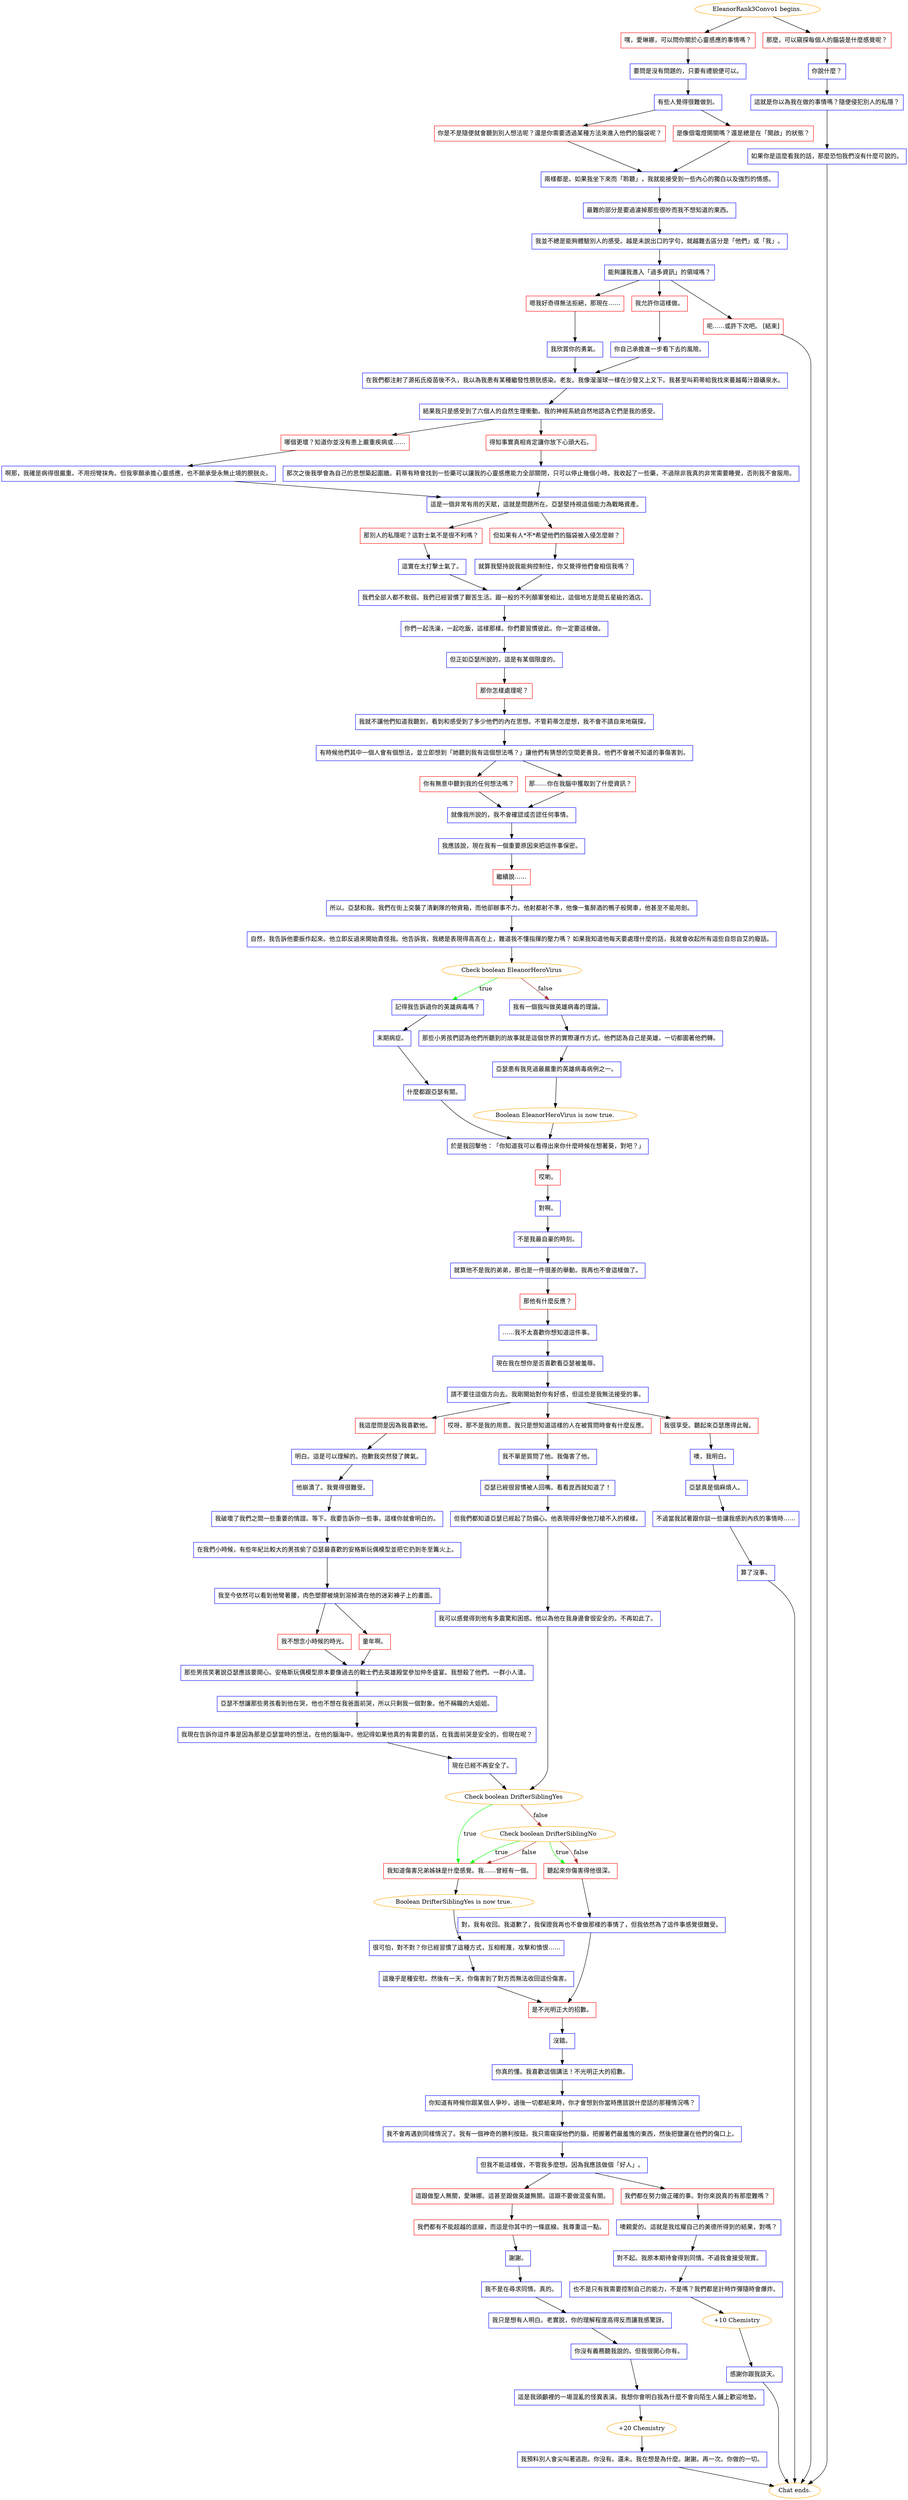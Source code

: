 digraph {
	"EleanorRank3Convo1 begins." [color=orange];
		"EleanorRank3Convo1 begins." -> j1929094932;
		"EleanorRank3Convo1 begins." -> j2867099400;
	j1929094932 [label="嘿，愛琳娜，可以問你關於心靈感應的事情嗎？",shape=box,color=red];
		j1929094932 -> j423040641;
	j2867099400 [label="那麼，可以窺探每個人的腦袋是什麼感覺呢？",shape=box,color=red];
		j2867099400 -> j3992772564;
	j423040641 [label="要問是沒有問題的，只要有禮貌便可以。",shape=box,color=blue];
		j423040641 -> j2685598013;
	j3992772564 [label="你說什麼？",shape=box,color=blue];
		j3992772564 -> j3136452755;
	j2685598013 [label="有些人覺得很難做到。",shape=box,color=blue];
		j2685598013 -> j3907149804;
		j2685598013 -> j1346759991;
	j3136452755 [label="這就是你以為我在做的事情嗎？隨便侵犯別人的私隱？",shape=box,color=blue];
		j3136452755 -> j3535663594;
	j3907149804 [label="你是不是隨便就會聽到別人想法呢？還是你需要透過某種方法來進入他們的腦袋呢？",shape=box,color=red];
		j3907149804 -> j3193553432;
	j1346759991 [label="是像個電燈開關嗎？還是總是在「開啟」的狀態？",shape=box,color=red];
		j1346759991 -> j3193553432;
	j3535663594 [label="如果你是這麼看我的話，那麼恐怕我們沒有什麼可說的。",shape=box,color=blue];
		j3535663594 -> "Chat ends.";
	j3193553432 [label="兩樣都是。如果我坐下來而「聆聽」，我就能接受到一些內心的獨白以及強烈的情感。",shape=box,color=blue];
		j3193553432 -> j164230230;
	"Chat ends." [color=orange];
	j164230230 [label="最難的部分是要過濾掉那些很吵而我不想知道的東西。",shape=box,color=blue];
		j164230230 -> j1099326856;
	j1099326856 [label="我並不總是能夠體驗別人的感受。越是未說出口的字句，就越難去區分是「他們」或「我」。",shape=box,color=blue];
		j1099326856 -> j3023453548;
	j3023453548 [label="能夠讓我進入「過多資訊」的領域嗎？",shape=box,color=blue];
		j3023453548 -> j620851343;
		j3023453548 -> j4018469099;
		j3023453548 -> j206382736;
	j620851343 [label="嗯我好奇得無法拒絕，那現在……",shape=box,color=red];
		j620851343 -> j296743863;
	j4018469099 [label="我允許你這樣做。",shape=box,color=red];
		j4018469099 -> j3563460808;
	j206382736 [label="呃...…或許下次吧。 [結束]",shape=box,color=red];
		j206382736 -> "Chat ends.";
	j296743863 [label="我欣賞你的勇氣。",shape=box,color=blue];
		j296743863 -> j1497878076;
	j3563460808 [label="你自己承擔進一步看下去的風險。",shape=box,color=blue];
		j3563460808 -> j1497878076;
	j1497878076 [label="在我們都注射了源拓氏疫苗後不久，我以為我患有某種繼發性膀胱感染。老友。我像溜溜球一樣在沙發又上又下。我甚至叫莉蒂給我找來蔓越莓汁跟礦泉水。",shape=box,color=blue];
		j1497878076 -> j2444021962;
	j2444021962 [label="結果我只是感受到了六個人的自然生理衝動。我的神經系統自然地認為它們是我的感受。",shape=box,color=blue];
		j2444021962 -> j1392754295;
		j2444021962 -> j836376676;
	j1392754295 [label="哪個更壞？知道你並沒有患上嚴重疾病或……",shape=box,color=red];
		j1392754295 -> j4174128387;
	j836376676 [label="得知事實真相肯定讓你放下心頭大石。",shape=box,color=red];
		j836376676 -> j3080110620;
	j4174128387 [label="啊那，我確是病得很嚴重。不用拐彎抹角。但我寧願承擔心靈感應，也不願承受永無止境的膀胱炎。",shape=box,color=blue];
		j4174128387 -> j3391361942;
	j3080110620 [label="那次之後我學會為自己的思想築起圍牆。莉蒂有時會找到一些藥可以讓我的心靈感應能力全部關閉，只可以停止幾個小時。我收起了一些藥，不過除非我真的非常需要睡覺，否則我不會服用。",shape=box,color=blue];
		j3080110620 -> j3391361942;
	j3391361942 [label="這是一個非常有用的天賦，這就是問題所在。亞瑟堅持視這個能力為戰略資產。",shape=box,color=blue];
		j3391361942 -> j2051944290;
		j3391361942 -> j1734766157;
	j2051944290 [label="那別人的私隱呢？這對士氣不是很不利嗎？",shape=box,color=red];
		j2051944290 -> j2214697808;
	j1734766157 [label="但如果有人*不*希望他們的腦袋被入侵怎麼辦？",shape=box,color=red];
		j1734766157 -> j1932931656;
	j2214697808 [label="這實在太打擊士氣了。",shape=box,color=blue];
		j2214697808 -> j3963220264;
	j1932931656 [label="就算我堅持說我能夠控制住，你又覺得他們會相信我嗎？",shape=box,color=blue];
		j1932931656 -> j3963220264;
	j3963220264 [label="我們全部人都不軟弱。我們已經習慣了艱苦生活。跟一般的不列顛軍營相比，這個地方是間五星級的酒店。",shape=box,color=blue];
		j3963220264 -> j4105881510;
	j4105881510 [label="你們一起洗澡，一起吃飯，這樣那樣。你們要習慣彼此。你一定要這樣做。",shape=box,color=blue];
		j4105881510 -> j2941813612;
	j2941813612 [label="但正如亞瑟所說的，這是有某個限度的。",shape=box,color=blue];
		j2941813612 -> j2401363067;
	j2401363067 [label="那你怎樣處理呢？",shape=box,color=red];
		j2401363067 -> j1006854635;
	j1006854635 [label="我就不讓他們知道我聽到，看到和感受到了多少他們的內在思想。不管莉蒂怎麼想，我不會不請自來地窺探。",shape=box,color=blue];
		j1006854635 -> j954385101;
	j954385101 [label="有時候他們其中一個人會有個想法，並立即想到「她聽到我有這個想法嗎？」讓他們有猜想的空間更善良。他們不會被不知道的事傷害到。",shape=box,color=blue];
		j954385101 -> j1217290010;
		j954385101 -> j4023665014;
	j1217290010 [label="你有無意中聽到我的任何想法嗎？",shape=box,color=red];
		j1217290010 -> j2418313421;
	j4023665014 [label="那……你在我腦中獲取到了什麼資訊？",shape=box,color=red];
		j4023665014 -> j2418313421;
	j2418313421 [label="就像我所說的，我不會確認或否認任何事情。",shape=box,color=blue];
		j2418313421 -> j1060274589;
	j1060274589 [label="我應該說，現在我有一個重要原因來把這件事保密。",shape=box,color=blue];
		j1060274589 -> j1291546761;
	j1291546761 [label="繼續說……",shape=box,color=red];
		j1291546761 -> j1974785959;
	j1974785959 [label="所以。亞瑟和我。我們在街上突襲了清剿隊的物資箱，而他卻辦事不力。他射都射不準，他像一隻醉酒的鴨子般開車，他甚至不能用劍。",shape=box,color=blue];
		j1974785959 -> j2459353770;
	j2459353770 [label="自然，我告訴他要振作起來。他立即反過來開始責怪我。他告訴我，我總是表現得高高在上，難道我不懂指揮的壓力嗎？ 如果我知道他每天要處理什麼的話，我就會收起所有這些自怨自艾的廢話。",shape=box,color=blue];
		j2459353770 -> j1362887736;
	j1362887736 [label="Check boolean EleanorHeroVirus",color=orange];
		j1362887736 -> j1251851176 [label=true,color=green];
		j1362887736 -> j3985636750 [label=false,color=brown];
	j1251851176 [label="記得我告訴過你的英雄病毒嗎？",shape=box,color=blue];
		j1251851176 -> j3536021418;
	j3985636750 [label="我有一個我叫做英雄病毒的理論。",shape=box,color=blue];
		j3985636750 -> j1068029605;
	j3536021418 [label="末期病症。",shape=box,color=blue];
		j3536021418 -> j203230270;
	j1068029605 [label="那些小男孩們認為他們所聽到的故事就是這個世界的實際運作方式。他們認為自己是英雄，一切都圍著他們轉。",shape=box,color=blue];
		j1068029605 -> j666638456;
	j203230270 [label="什麼都跟亞瑟有關。",shape=box,color=blue];
		j203230270 -> j81941726;
	j666638456 [label="亞瑟患有我見過最嚴重的英雄病毒病例之一。",shape=box,color=blue];
		j666638456 -> j1753252051;
	j81941726 [label="於是我回擊他：「你知道我可以看得出來你什麼時候在想著葵，對吧？」",shape=box,color=blue];
		j81941726 -> j246064961;
	j1753252051 [label="Boolean EleanorHeroVirus is now true.",color=orange];
		j1753252051 -> j81941726;
	j246064961 [label="哎喲。",shape=box,color=red];
		j246064961 -> j1842072931;
	j1842072931 [label="對啊。",shape=box,color=blue];
		j1842072931 -> j411316840;
	j411316840 [label="不是我最自豪的時刻。",shape=box,color=blue];
		j411316840 -> j4013979885;
	j4013979885 [label="就算他不是我的弟弟，那也是一件很差的舉動。我再也不會這樣做了。",shape=box,color=blue];
		j4013979885 -> j3167768359;
	j3167768359 [label="那他有什麼反應？",shape=box,color=red];
		j3167768359 -> j3031082369;
	j3031082369 [label="……我不太喜歡你想知道這件事。",shape=box,color=blue];
		j3031082369 -> j945441927;
	j945441927 [label="現在我在想你是否喜歡看亞瑟被羞辱。",shape=box,color=blue];
		j945441927 -> j479994389;
	j479994389 [label="請不要往這個方向去。我剛開始對你有好感，但這些是我無法接受的事。",shape=box,color=blue];
		j479994389 -> j3853392815;
		j479994389 -> j938733612;
		j479994389 -> j2158291935;
	j3853392815 [label="我這麼問是因為我喜歡他。",shape=box,color=red];
		j3853392815 -> j1537384048;
	j938733612 [label="哎呀。那不是我的用意。我只是想知道這樣的人在被質問時會有什麼反應。",shape=box,color=red];
		j938733612 -> j3402825883;
	j2158291935 [label="我很享受。聽起來亞瑟應得此報。",shape=box,color=red];
		j2158291935 -> j720478860;
	j1537384048 [label="明白。這是可以理解的。抱歉我突然發了脾氣。",shape=box,color=blue];
		j1537384048 -> j1200972088;
	j3402825883 [label="我不單是質問了他。我傷害了他。",shape=box,color=blue];
		j3402825883 -> j2597426776;
	j720478860 [label="噢，我明白。",shape=box,color=blue];
		j720478860 -> j1136783915;
	j1200972088 [label="他崩潰了。我覺得很難受。",shape=box,color=blue];
		j1200972088 -> j4160711736;
	j2597426776 [label="亞瑟已經很習慣被人回嘴。看看崑西就知道了！",shape=box,color=blue];
		j2597426776 -> j1509255732;
	j1136783915 [label="亞瑟真是個麻煩人。",shape=box,color=blue];
		j1136783915 -> j838305699;
	j4160711736 [label="我破壞了我們之間一些重要的情誼。等下。我要告訴你一些事，這樣你就會明白的。",shape=box,color=blue];
		j4160711736 -> j513473659;
	j1509255732 [label="但我們都知道亞瑟已經起了防備心。他表現得好像他刀槍不入的模樣。",shape=box,color=blue];
		j1509255732 -> j1691807294;
	j838305699 [label="不過當我試著跟你談一些讓我感到內疚的事情時……",shape=box,color=blue];
		j838305699 -> j3942381447;
	j513473659 [label="在我們小時候，有些年紀比較大的男孩偷了亞瑟最喜歡的安格斯玩偶模型並把它扔到冬至篝火上。",shape=box,color=blue];
		j513473659 -> j2737139;
	j1691807294 [label="我可以感覺得到他有多震驚和困惑。他以為他在我身邊會很安全的。不再如此了。",shape=box,color=blue];
		j1691807294 -> j4218162884;
	j3942381447 [label="算了沒事。",shape=box,color=blue];
		j3942381447 -> "Chat ends.";
	j2737139 [label="我至今依然可以看到他彎著腰，肉色塑膠被燒到溶掉滴在他的迷彩褲子上的畫面。",shape=box,color=blue];
		j2737139 -> j1821757197;
		j2737139 -> j3777734783;
	j4218162884 [label="Check boolean DrifterSiblingYes",color=orange];
		j4218162884 -> j1530946244 [label=true,color=green];
		j4218162884 -> j1944990817 [label=false,color=brown];
	j1821757197 [label="我不想念小時候的時光。",shape=box,color=red];
		j1821757197 -> j4260417886;
	j3777734783 [label="童年啊。",shape=box,color=red];
		j3777734783 -> j4260417886;
	j1530946244 [label="我知道傷害兄弟姊妹是什麼感覺。我……曾經有一個。",shape=box,color=red];
		j1530946244 -> j655513476;
	j1944990817 [label="Check boolean DrifterSiblingNo",color=orange];
		j1944990817 -> j1530946244 [label=true,color=green];
		j1944990817 -> j3176254689 [label=true,color=green];
		j1944990817 -> j1530946244 [label=false,color=brown];
		j1944990817 -> j3176254689 [label=false,color=brown];
	j4260417886 [label="那些男孩笑著說亞瑟應該要開心。安格斯玩偶模型原本要像過去的戰士們去英雄殿堂參加仲冬盛宴。我想殺了他們。一群小人渣。",shape=box,color=blue];
		j4260417886 -> j4174046448;
	j655513476 [label="Boolean DrifterSiblingYes is now true.",color=orange];
		j655513476 -> j2261802557;
	j3176254689 [label="聽起來你傷害得他很深。",shape=box,color=red];
		j3176254689 -> j790681440;
	j4174046448 [label="亞瑟不想讓那些男孩看到他在哭，他也不想在我爸面前哭，所以只剩我一個對象。他不稱職的大姐姐。",shape=box,color=blue];
		j4174046448 -> j1312320424;
	j2261802557 [label="很可怕，對不對？你已經習慣了這種方式，互相輕蔑，攻擊和憤恨……",shape=box,color=blue];
		j2261802557 -> j1043937263;
	j790681440 [label="對，我有收回。我道歉了，我保證我再也不會做那樣的事情了，但我依然為了這件事感覺很難受。",shape=box,color=blue];
		j790681440 -> j424764584;
	j1312320424 [label="我現在告訴你這件事是因為那是亞瑟當時的想法，在他的腦海中。他記得如果他真的有需要的話，在我面前哭是安全的，但現在呢？",shape=box,color=blue];
		j1312320424 -> j2500019057;
	j1043937263 [label="這幾乎是種安慰。然後有一天，你傷害到了對方而無法收回這份傷害。",shape=box,color=blue];
		j1043937263 -> j424764584;
	j424764584 [label="是不光明正大的招數。",shape=box,color=red];
		j424764584 -> j648517010;
	j2500019057 [label="現在已經不再安全了。",shape=box,color=blue];
		j2500019057 -> j4218162884;
	j648517010 [label="沒錯。",shape=box,color=blue];
		j648517010 -> j478612401;
	j478612401 [label="你真的懂。我喜歡這個講法！不光明正大的招數。",shape=box,color=blue];
		j478612401 -> j901377910;
	j901377910 [label="你知道有時候你跟某個人爭吵，過後一切都結束時，你才會想到你當時應該說什麼話的那種情況嗎？",shape=box,color=blue];
		j901377910 -> j4006722553;
	j4006722553 [label="我不會再遇到同樣情況了。我有一個神奇的勝利按鈕。我只需窺探他們的腦，把握著們最羞愧的東西，然後把鹽灑在他們的傷口上。",shape=box,color=blue];
		j4006722553 -> j2876570898;
	j2876570898 [label="但我不能這樣做，不管我多麼想。因為我應該做個「好人」。",shape=box,color=blue];
		j2876570898 -> j1013706937;
		j2876570898 -> j3579839561;
	j1013706937 [label="這跟做聖人無關，愛琳娜。這甚至跟做英雄無關。這跟不要做混蛋有關。",shape=box,color=red];
		j1013706937 -> j1616553126;
	j3579839561 [label="我們都在努力做正確的事。對你來說真的有那麼難嗎？",shape=box,color=red];
		j3579839561 -> j3551693300;
	j1616553126 [label="我們都有不能超越的底線，而這是你其中的一條底線。我尊重這一點。",shape=box,color=red];
		j1616553126 -> j1621544888;
	j3551693300 [label="噢親愛的。這就是我炫耀自己的美德所得到的結果，對嗎？",shape=box,color=blue];
		j3551693300 -> j1525520941;
	j1621544888 [label="謝謝。",shape=box,color=blue];
		j1621544888 -> j3237155912;
	j1525520941 [label="對不起。我原本期待會得到同情。不過我會接受現實。",shape=box,color=blue];
		j1525520941 -> j2360218079;
	j3237155912 [label="我不是在尋求同情。真的。",shape=box,color=blue];
		j3237155912 -> j79579362;
	j2360218079 [label="也不是只有我需要控制自己的能力，不是嗎？我們都是計時炸彈隨時會爆炸。",shape=box,color=blue];
		j2360218079 -> j3996792354;
	j79579362 [label="我只是想有人明白。老實說，你的理解程度高得反而讓我感驚訝。",shape=box,color=blue];
		j79579362 -> j3392717;
	j3996792354 [label="+10 Chemistry",color=orange];
		j3996792354 -> j130308375;
	j3392717 [label="你沒有義務聽我說的。但我很開心你有。",shape=box,color=blue];
		j3392717 -> j1098810566;
	j130308375 [label="感謝你跟我談天。",shape=box,color=blue];
		j130308375 -> "Chat ends.";
	j1098810566 [label="這是我頭顱裡的一場混亂的怪異表演。我想你會明白我為什麼不會向陌生人鋪上歡迎地墊。",shape=box,color=blue];
		j1098810566 -> j566695699;
	j566695699 [label="+20 Chemistry",color=orange];
		j566695699 -> j1718616116;
	j1718616116 [label="我預料別人會尖叫著逃跑。你沒有。還未。我在想是為什麼。謝謝。再一次。你做的一切。",shape=box,color=blue];
		j1718616116 -> "Chat ends.";
}